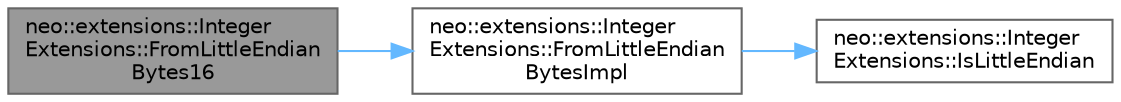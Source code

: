 digraph "neo::extensions::IntegerExtensions::FromLittleEndianBytes16"
{
 // LATEX_PDF_SIZE
  bgcolor="transparent";
  edge [fontname=Helvetica,fontsize=10,labelfontname=Helvetica,labelfontsize=10];
  node [fontname=Helvetica,fontsize=10,shape=box,height=0.2,width=0.4];
  rankdir="LR";
  Node1 [id="Node000001",label="neo::extensions::Integer\lExtensions::FromLittleEndian\lBytes16",height=0.2,width=0.4,color="gray40", fillcolor="grey60", style="filled", fontcolor="black",tooltip="Converts a little-endian byte array to int16."];
  Node1 -> Node2 [id="edge1_Node000001_Node000002",color="steelblue1",style="solid",tooltip=" "];
  Node2 [id="Node000002",label="neo::extensions::Integer\lExtensions::FromLittleEndian\lBytesImpl",height=0.2,width=0.4,color="grey40", fillcolor="white", style="filled",URL="$classneo_1_1extensions_1_1_integer_extensions.html#af32cbec2a7f6dc49aa55f229bdaeb928",tooltip="Template function to convert little-endian bytes to integer."];
  Node2 -> Node3 [id="edge2_Node000002_Node000003",color="steelblue1",style="solid",tooltip=" "];
  Node3 [id="Node000003",label="neo::extensions::Integer\lExtensions::IsLittleEndian",height=0.2,width=0.4,color="grey40", fillcolor="white", style="filled",URL="$classneo_1_1extensions_1_1_integer_extensions.html#ae98e95c4eddf1579045da29c6cd88cd8",tooltip="Checks if the system is little-endian."];
}
